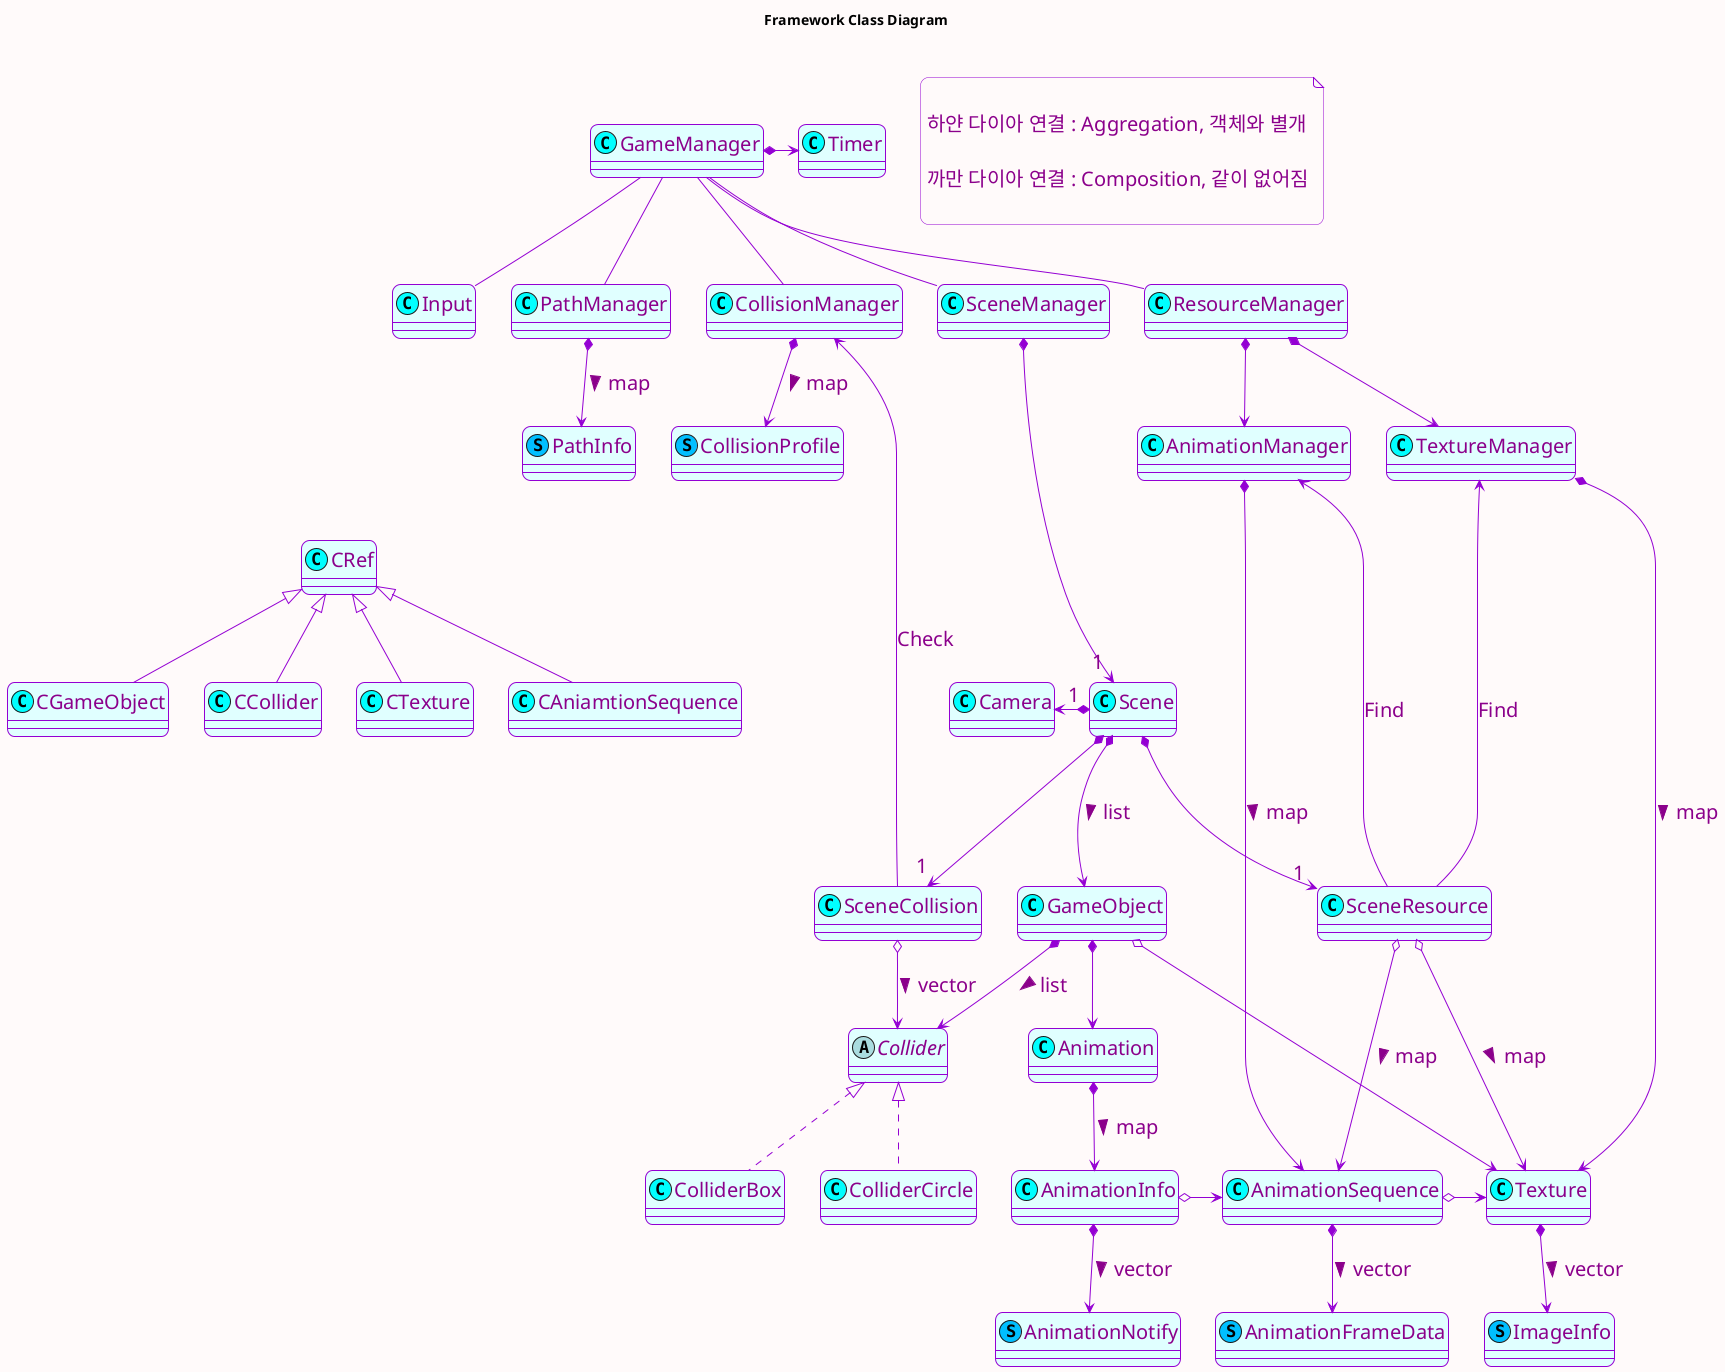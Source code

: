 @startuml API Framework
title Framework Class Diagram

<style>
classDiagram {
  BackgroundColor Snow
  FontColor DarkMagenta
  FontName arial
  FontSize 20
  LineColor DarkViolet
  
  class {
    BackgroundColor LightCyan
  }
}
</style>
skinparam roundCorner 15
skinparam Shadowing false
skinparam ClassBorderThickness 1
skinparam CircledCharacterFontColor DarkViolet
'skinparam CircledCharacterFontSize 15'
'skinparam CircledCharacterRadius 10'

note as A

  하얀 다이아 연결 : Aggregation, 객체와 별개

  까만 다이아 연결 : Composition, 같이 없어짐

end note

class GameManager <<(C, Aqua)>>
class Timer <<(C, Aqua)>>

class Input <<(C, Aqua)>>
class PathManager <<(C, Aqua)>>
class PathInfo <<(S, DeepSkyBlue)>>

class CollisionManager <<(C, Aqua)>>
class CollisionProfile <<(S, DeepSkyBlue)>>

class SceneManager <<(C, Aqua)>>
class Scene <<(C, Aqua)>>
class GameObject <<(C, Aqua)>>
class Camera <<(C, Aqua)>>
class SceneCollision <<(C, Aqua)>>
class SceneResource <<(C, Aqua)>>

class ResourceManager <<(C, Aqua)>>
class TextureManager <<(C, Aqua)>>
class Texture <<(C, Aqua)>>
class ImageInfo <<(S, DeepSkyBlue)>>

class AnimationManager <<(C, Aqua)>>
class AnimationSequence <<(C, Aqua)>>
class Animation <<(C, Aqua)>>
class AnimationInfo <<(C, Aqua)>>
class AnimationNotify <<(S, DeepSkyBlue)>>
class AnimationFrameData <<(S, DeepSkyBlue)>>


abstract class Collider
class ColliderBox <<(C, Aqua)>>
class ColliderCircle <<(C, Aqua)>>


class CRef <<(C, Aqua)>>
class CGameObject <<(C, Aqua)>>
class CCollider <<(C, Aqua)>>
class CTexture <<(C, Aqua)>>
class CAniamtionSequence <<(C, Aqua)>>

GameManager -left- hidden
hidden ---- CRef
CRef <|-- CGameObject
CRef <|--  CCollider
CRef <|--  CTexture
CRef <|--  CAniamtionSequence

GameManager -left- hidden2
hidden2 -- Input
hidden2 -- PathManager

GameManager *-right-> Timer
GameManager -- Input
GameManager -- PathManager
PathManager *--> PathInfo : map >

GameManager -- ResourceManager
ResourceManager *--> TextureManager
ResourceManager *--> AnimationManager
TextureManager *----> Texture : map >
AnimationManager *----> AnimationSequence : map >

TextureManager -- hidden3
AnimationManager -- hidden3
hidden3 -- Scene

GameManager -- CollisionManager
CollisionManager *--> CollisionProfile : map >


GameManager -- SceneManager
SceneManager *----> " 1 " Scene
Scene *-left-> " 1 " Camera
Scene *---> " 1 " SceneResource
Scene *---> " 1 " SceneCollision
Scene *--->  GameObject : list >
SceneCollision o-->  Collider : vector >

SceneResource o---> Texture : map >
Texture *--> ImageInfo : vector >
SceneResource o---> AnimationSequence : map >
SceneResource -up---> TextureManager : Find
SceneResource -up---> AnimationManager : Find


GameObject *-->  Collider : list >
Collider <|..  ColliderBox
Collider <|..  ColliderCircle
SceneCollision -up-> CollisionManager : Check

GameObject o--> Texture
GameObject *--> Animation
Animation *--> AnimationInfo : map >
AnimationInfo *--> AnimationNotify : vector >
AnimationInfo o-right-> AnimationSequence
AnimationSequence o-> Texture
AnimationSequence *--> AnimationFrameData : vector >

hide hidden
hide hidden2
hide hidden3

'stop'
@enduml